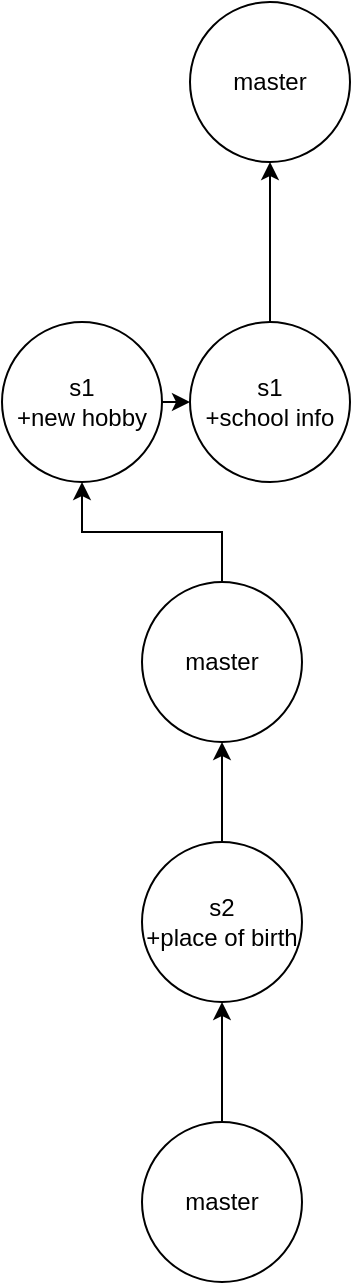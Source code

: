 <mxfile version="22.1.7" type="github">
  <diagram name="Страница — 1" id="r8gTyWOFFWwXQ8K8IDo2">
    <mxGraphModel dx="1372" dy="831" grid="1" gridSize="10" guides="1" tooltips="1" connect="1" arrows="1" fold="1" page="1" pageScale="1" pageWidth="827" pageHeight="1169" math="0" shadow="0">
      <root>
        <mxCell id="0" />
        <mxCell id="1" parent="0" />
        <mxCell id="T_NDn8v050l-Vsb_T4sm-49" style="edgeStyle=orthogonalEdgeStyle;rounded=0;orthogonalLoop=1;jettySize=auto;html=1;exitX=0.5;exitY=0;exitDx=0;exitDy=0;" edge="1" parent="1" source="T_NDn8v050l-Vsb_T4sm-19">
          <mxGeometry relative="1" as="geometry">
            <mxPoint x="414" y="140" as="targetPoint" />
          </mxGeometry>
        </mxCell>
        <mxCell id="T_NDn8v050l-Vsb_T4sm-19" value="s1&lt;br&gt;+school info" style="ellipse;whiteSpace=wrap;html=1;aspect=fixed;" vertex="1" parent="1">
          <mxGeometry x="374" y="220" width="80" height="80" as="geometry" />
        </mxCell>
        <mxCell id="T_NDn8v050l-Vsb_T4sm-42" style="edgeStyle=orthogonalEdgeStyle;rounded=0;orthogonalLoop=1;jettySize=auto;html=1;" edge="1" parent="1" source="T_NDn8v050l-Vsb_T4sm-20" target="T_NDn8v050l-Vsb_T4sm-21">
          <mxGeometry relative="1" as="geometry" />
        </mxCell>
        <mxCell id="T_NDn8v050l-Vsb_T4sm-20" value="s2&lt;br style=&quot;border-color: var(--border-color);&quot;&gt;+place of birth" style="ellipse;whiteSpace=wrap;html=1;aspect=fixed;" vertex="1" parent="1">
          <mxGeometry x="350" y="480" width="80" height="80" as="geometry" />
        </mxCell>
        <mxCell id="T_NDn8v050l-Vsb_T4sm-47" style="edgeStyle=orthogonalEdgeStyle;rounded=0;orthogonalLoop=1;jettySize=auto;html=1;exitX=0.5;exitY=0;exitDx=0;exitDy=0;entryX=0.5;entryY=1;entryDx=0;entryDy=0;" edge="1" parent="1" source="T_NDn8v050l-Vsb_T4sm-21" target="T_NDn8v050l-Vsb_T4sm-37">
          <mxGeometry relative="1" as="geometry" />
        </mxCell>
        <mxCell id="T_NDn8v050l-Vsb_T4sm-21" value="master" style="ellipse;whiteSpace=wrap;html=1;aspect=fixed;" vertex="1" parent="1">
          <mxGeometry x="350" y="350" width="80" height="80" as="geometry" />
        </mxCell>
        <mxCell id="T_NDn8v050l-Vsb_T4sm-41" style="edgeStyle=orthogonalEdgeStyle;rounded=0;orthogonalLoop=1;jettySize=auto;html=1;entryX=0.5;entryY=1;entryDx=0;entryDy=0;" edge="1" parent="1" source="T_NDn8v050l-Vsb_T4sm-26" target="T_NDn8v050l-Vsb_T4sm-20">
          <mxGeometry relative="1" as="geometry" />
        </mxCell>
        <mxCell id="T_NDn8v050l-Vsb_T4sm-26" value="master" style="ellipse;whiteSpace=wrap;html=1;aspect=fixed;" vertex="1" parent="1">
          <mxGeometry x="350" y="620" width="80" height="80" as="geometry" />
        </mxCell>
        <mxCell id="T_NDn8v050l-Vsb_T4sm-48" style="edgeStyle=orthogonalEdgeStyle;rounded=0;orthogonalLoop=1;jettySize=auto;html=1;exitX=1;exitY=0.5;exitDx=0;exitDy=0;entryX=0;entryY=0.5;entryDx=0;entryDy=0;" edge="1" parent="1" source="T_NDn8v050l-Vsb_T4sm-37" target="T_NDn8v050l-Vsb_T4sm-19">
          <mxGeometry relative="1" as="geometry" />
        </mxCell>
        <mxCell id="T_NDn8v050l-Vsb_T4sm-37" value="s1&lt;br style=&quot;border-color: var(--border-color);&quot;&gt;+new hobby" style="ellipse;whiteSpace=wrap;html=1;aspect=fixed;" vertex="1" parent="1">
          <mxGeometry x="280" y="220" width="80" height="80" as="geometry" />
        </mxCell>
        <mxCell id="T_NDn8v050l-Vsb_T4sm-50" value="master" style="ellipse;whiteSpace=wrap;html=1;aspect=fixed;" vertex="1" parent="1">
          <mxGeometry x="374" y="60" width="80" height="80" as="geometry" />
        </mxCell>
      </root>
    </mxGraphModel>
  </diagram>
</mxfile>

